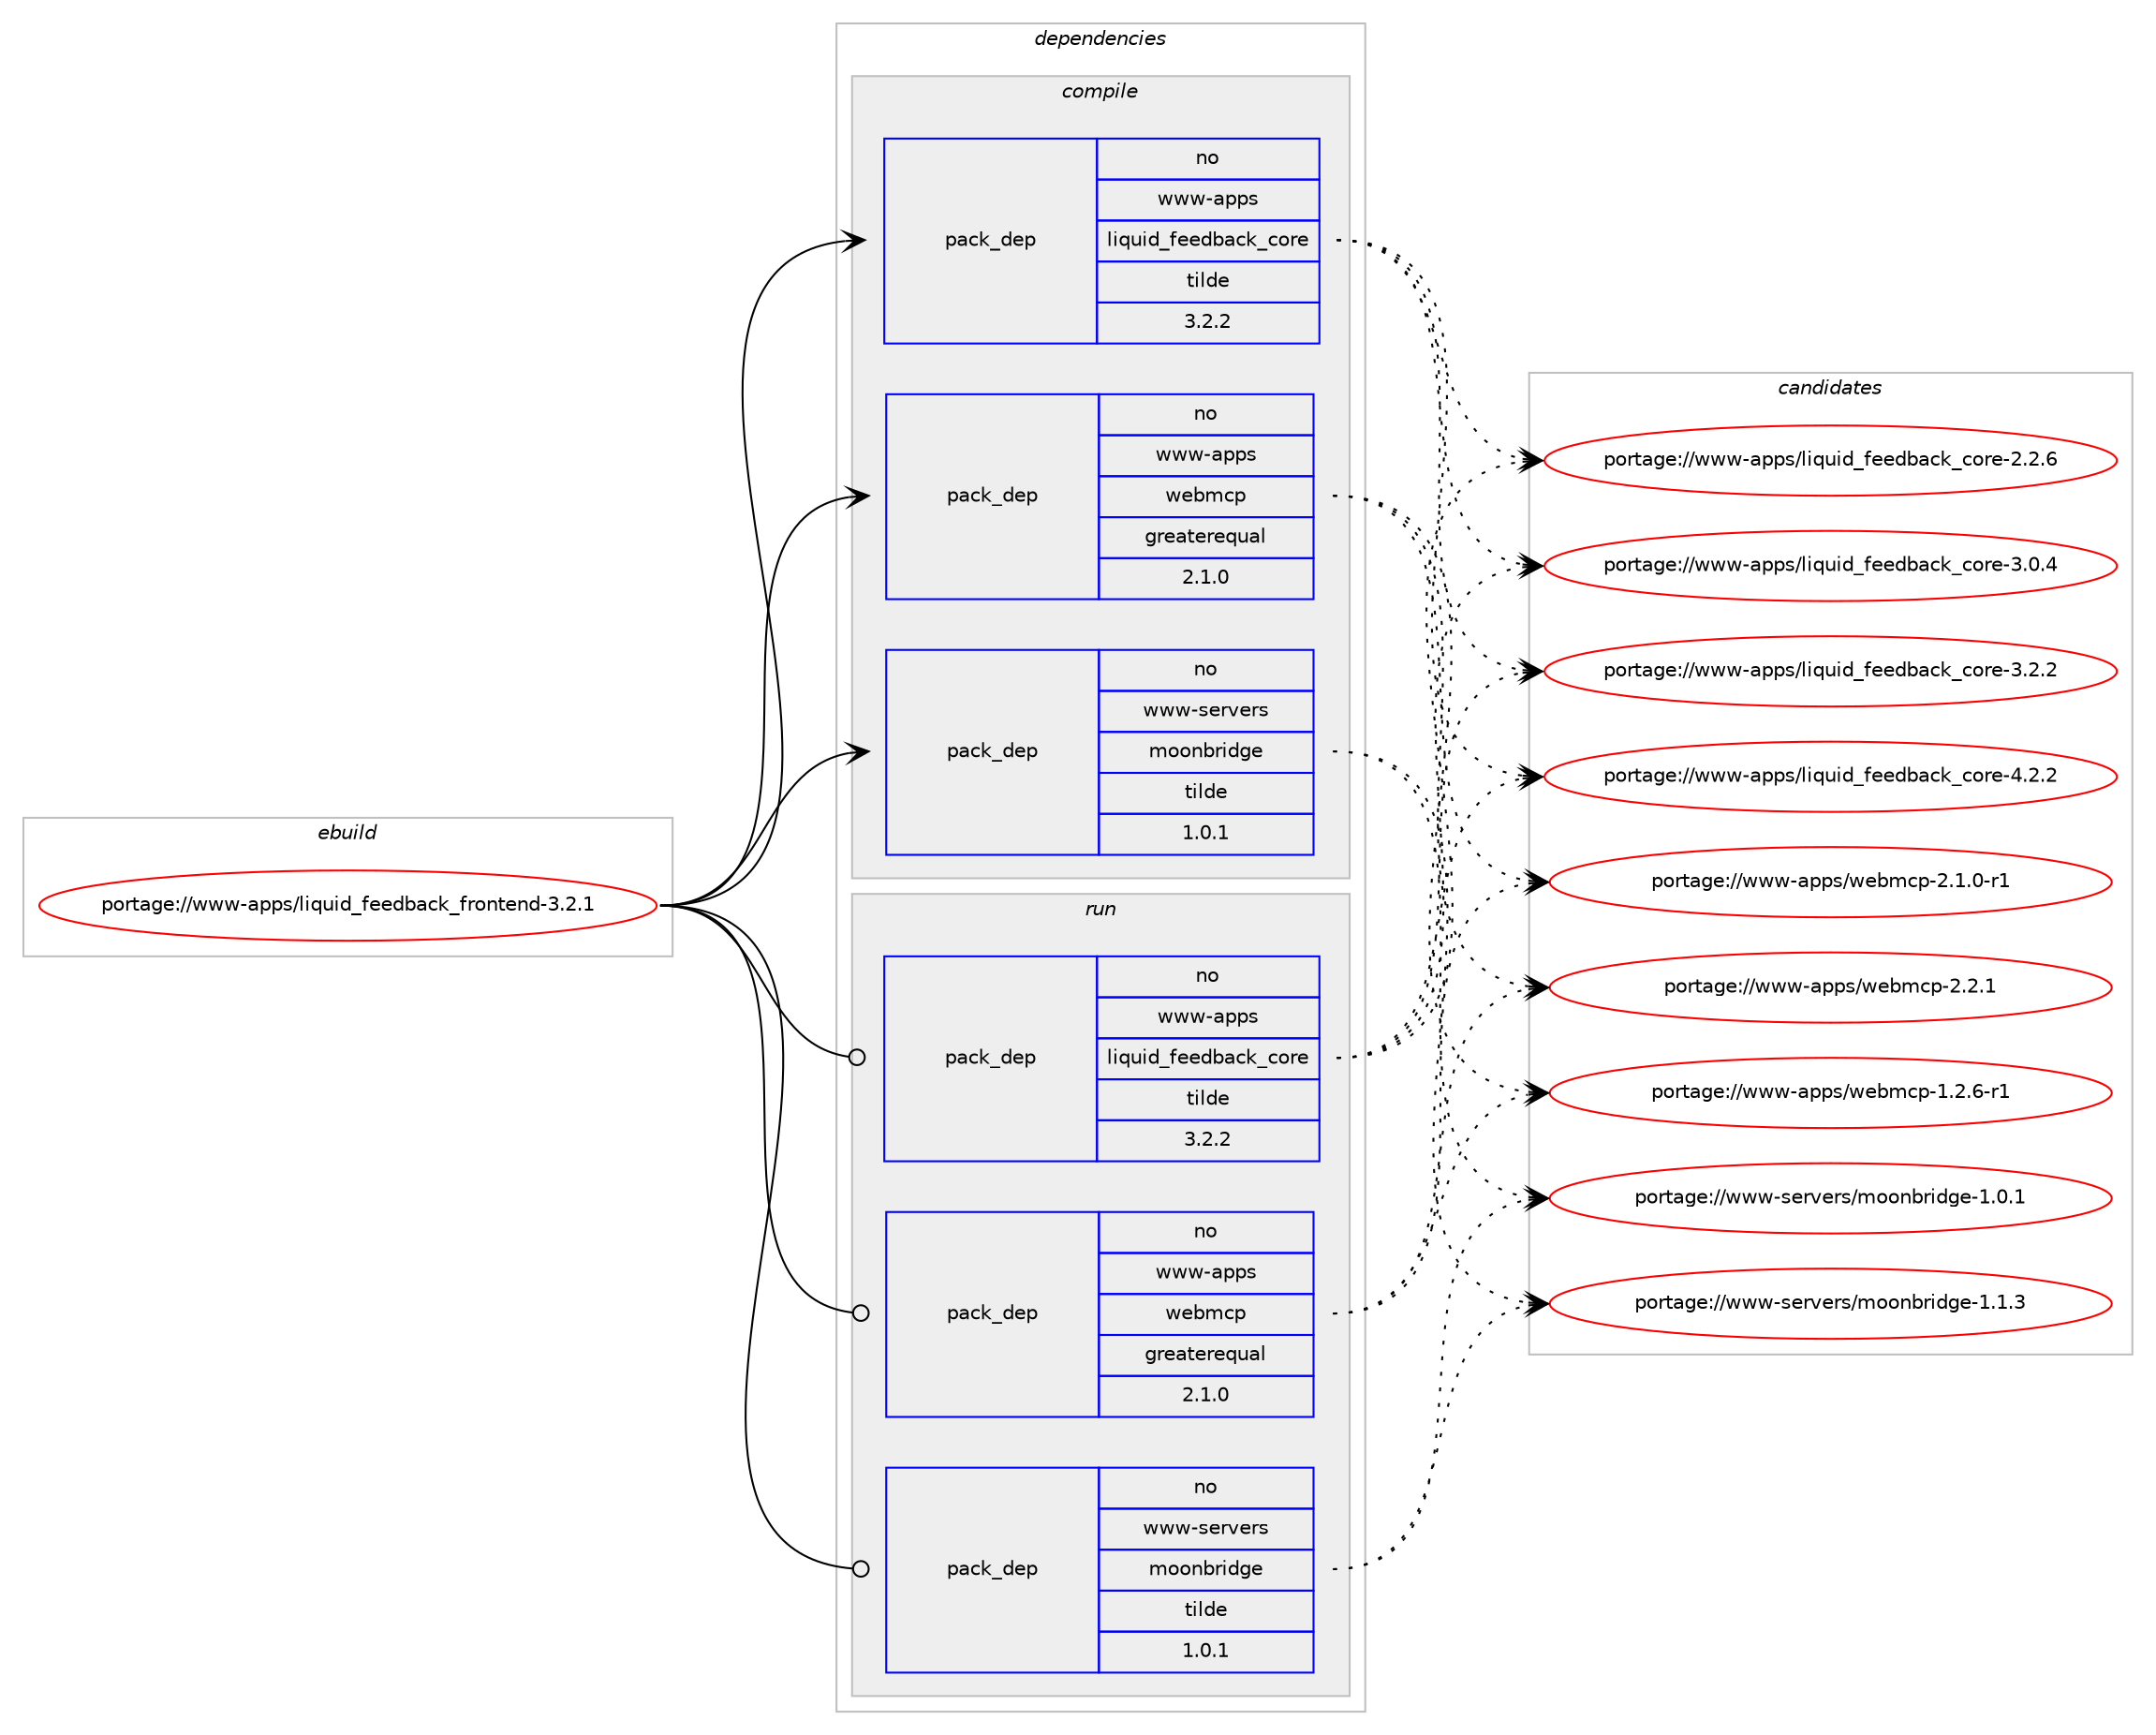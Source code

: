 digraph prolog {

# *************
# Graph options
# *************

newrank=true;
concentrate=true;
compound=true;
graph [rankdir=LR,fontname=Helvetica,fontsize=10,ranksep=1.5];#, ranksep=2.5, nodesep=0.2];
edge  [arrowhead=vee];
node  [fontname=Helvetica,fontsize=10];

# **********
# The ebuild
# **********

subgraph cluster_leftcol {
color=gray;
rank=same;
label=<<i>ebuild</i>>;
id [label="portage://www-apps/liquid_feedback_frontend-3.2.1", color=red, width=4, href="../www-apps/liquid_feedback_frontend-3.2.1.svg"];
}

# ****************
# The dependencies
# ****************

subgraph cluster_midcol {
color=gray;
label=<<i>dependencies</i>>;
subgraph cluster_compile {
fillcolor="#eeeeee";
style=filled;
label=<<i>compile</i>>;
# *** BEGIN UNKNOWN DEPENDENCY TYPE (TODO) ***
# id -> package_dependency(portage://www-apps/liquid_feedback_frontend-3.2.1,install,no,acct-user,apache,none,[,,],[],[])
# *** END UNKNOWN DEPENDENCY TYPE (TODO) ***

subgraph pack8555 {
dependency26006 [label=<<TABLE BORDER="0" CELLBORDER="1" CELLSPACING="0" CELLPADDING="4" WIDTH="220"><TR><TD ROWSPAN="6" CELLPADDING="30">pack_dep</TD></TR><TR><TD WIDTH="110">no</TD></TR><TR><TD>www-apps</TD></TR><TR><TD>liquid_feedback_core</TD></TR><TR><TD>tilde</TD></TR><TR><TD>3.2.2</TD></TR></TABLE>>, shape=none, color=blue];
}
id:e -> dependency26006:w [weight=20,style="solid",arrowhead="vee"];
subgraph pack8556 {
dependency26007 [label=<<TABLE BORDER="0" CELLBORDER="1" CELLSPACING="0" CELLPADDING="4" WIDTH="220"><TR><TD ROWSPAN="6" CELLPADDING="30">pack_dep</TD></TR><TR><TD WIDTH="110">no</TD></TR><TR><TD>www-apps</TD></TR><TR><TD>webmcp</TD></TR><TR><TD>greaterequal</TD></TR><TR><TD>2.1.0</TD></TR></TABLE>>, shape=none, color=blue];
}
id:e -> dependency26007:w [weight=20,style="solid",arrowhead="vee"];
subgraph pack8557 {
dependency26008 [label=<<TABLE BORDER="0" CELLBORDER="1" CELLSPACING="0" CELLPADDING="4" WIDTH="220"><TR><TD ROWSPAN="6" CELLPADDING="30">pack_dep</TD></TR><TR><TD WIDTH="110">no</TD></TR><TR><TD>www-servers</TD></TR><TR><TD>moonbridge</TD></TR><TR><TD>tilde</TD></TR><TR><TD>1.0.1</TD></TR></TABLE>>, shape=none, color=blue];
}
id:e -> dependency26008:w [weight=20,style="solid",arrowhead="vee"];
}
subgraph cluster_compileandrun {
fillcolor="#eeeeee";
style=filled;
label=<<i>compile and run</i>>;
}
subgraph cluster_run {
fillcolor="#eeeeee";
style=filled;
label=<<i>run</i>>;
# *** BEGIN UNKNOWN DEPENDENCY TYPE (TODO) ***
# id -> package_dependency(portage://www-apps/liquid_feedback_frontend-3.2.1,run,no,acct-user,apache,none,[,,],[],[])
# *** END UNKNOWN DEPENDENCY TYPE (TODO) ***

subgraph pack8558 {
dependency26009 [label=<<TABLE BORDER="0" CELLBORDER="1" CELLSPACING="0" CELLPADDING="4" WIDTH="220"><TR><TD ROWSPAN="6" CELLPADDING="30">pack_dep</TD></TR><TR><TD WIDTH="110">no</TD></TR><TR><TD>www-apps</TD></TR><TR><TD>liquid_feedback_core</TD></TR><TR><TD>tilde</TD></TR><TR><TD>3.2.2</TD></TR></TABLE>>, shape=none, color=blue];
}
id:e -> dependency26009:w [weight=20,style="solid",arrowhead="odot"];
subgraph pack8559 {
dependency26010 [label=<<TABLE BORDER="0" CELLBORDER="1" CELLSPACING="0" CELLPADDING="4" WIDTH="220"><TR><TD ROWSPAN="6" CELLPADDING="30">pack_dep</TD></TR><TR><TD WIDTH="110">no</TD></TR><TR><TD>www-apps</TD></TR><TR><TD>webmcp</TD></TR><TR><TD>greaterequal</TD></TR><TR><TD>2.1.0</TD></TR></TABLE>>, shape=none, color=blue];
}
id:e -> dependency26010:w [weight=20,style="solid",arrowhead="odot"];
subgraph pack8560 {
dependency26011 [label=<<TABLE BORDER="0" CELLBORDER="1" CELLSPACING="0" CELLPADDING="4" WIDTH="220"><TR><TD ROWSPAN="6" CELLPADDING="30">pack_dep</TD></TR><TR><TD WIDTH="110">no</TD></TR><TR><TD>www-servers</TD></TR><TR><TD>moonbridge</TD></TR><TR><TD>tilde</TD></TR><TR><TD>1.0.1</TD></TR></TABLE>>, shape=none, color=blue];
}
id:e -> dependency26011:w [weight=20,style="solid",arrowhead="odot"];
}
}

# **************
# The candidates
# **************

subgraph cluster_choices {
rank=same;
color=gray;
label=<<i>candidates</i>>;

subgraph choice8555 {
color=black;
nodesep=1;
choice119119119459711211211547108105113117105100951021011011009897991079599111114101455046504654 [label="portage://www-apps/liquid_feedback_core-2.2.6", color=red, width=4,href="../www-apps/liquid_feedback_core-2.2.6.svg"];
choice119119119459711211211547108105113117105100951021011011009897991079599111114101455146484652 [label="portage://www-apps/liquid_feedback_core-3.0.4", color=red, width=4,href="../www-apps/liquid_feedback_core-3.0.4.svg"];
choice119119119459711211211547108105113117105100951021011011009897991079599111114101455146504650 [label="portage://www-apps/liquid_feedback_core-3.2.2", color=red, width=4,href="../www-apps/liquid_feedback_core-3.2.2.svg"];
choice119119119459711211211547108105113117105100951021011011009897991079599111114101455246504650 [label="portage://www-apps/liquid_feedback_core-4.2.2", color=red, width=4,href="../www-apps/liquid_feedback_core-4.2.2.svg"];
dependency26006:e -> choice119119119459711211211547108105113117105100951021011011009897991079599111114101455046504654:w [style=dotted,weight="100"];
dependency26006:e -> choice119119119459711211211547108105113117105100951021011011009897991079599111114101455146484652:w [style=dotted,weight="100"];
dependency26006:e -> choice119119119459711211211547108105113117105100951021011011009897991079599111114101455146504650:w [style=dotted,weight="100"];
dependency26006:e -> choice119119119459711211211547108105113117105100951021011011009897991079599111114101455246504650:w [style=dotted,weight="100"];
}
subgraph choice8556 {
color=black;
nodesep=1;
choice11911911945971121121154711910198109991124549465046544511449 [label="portage://www-apps/webmcp-1.2.6-r1", color=red, width=4,href="../www-apps/webmcp-1.2.6-r1.svg"];
choice11911911945971121121154711910198109991124550464946484511449 [label="portage://www-apps/webmcp-2.1.0-r1", color=red, width=4,href="../www-apps/webmcp-2.1.0-r1.svg"];
choice1191191194597112112115471191019810999112455046504649 [label="portage://www-apps/webmcp-2.2.1", color=red, width=4,href="../www-apps/webmcp-2.2.1.svg"];
dependency26007:e -> choice11911911945971121121154711910198109991124549465046544511449:w [style=dotted,weight="100"];
dependency26007:e -> choice11911911945971121121154711910198109991124550464946484511449:w [style=dotted,weight="100"];
dependency26007:e -> choice1191191194597112112115471191019810999112455046504649:w [style=dotted,weight="100"];
}
subgraph choice8557 {
color=black;
nodesep=1;
choice119119119451151011141181011141154710911111111098114105100103101454946484649 [label="portage://www-servers/moonbridge-1.0.1", color=red, width=4,href="../www-servers/moonbridge-1.0.1.svg"];
choice119119119451151011141181011141154710911111111098114105100103101454946494651 [label="portage://www-servers/moonbridge-1.1.3", color=red, width=4,href="../www-servers/moonbridge-1.1.3.svg"];
dependency26008:e -> choice119119119451151011141181011141154710911111111098114105100103101454946484649:w [style=dotted,weight="100"];
dependency26008:e -> choice119119119451151011141181011141154710911111111098114105100103101454946494651:w [style=dotted,weight="100"];
}
subgraph choice8558 {
color=black;
nodesep=1;
choice119119119459711211211547108105113117105100951021011011009897991079599111114101455046504654 [label="portage://www-apps/liquid_feedback_core-2.2.6", color=red, width=4,href="../www-apps/liquid_feedback_core-2.2.6.svg"];
choice119119119459711211211547108105113117105100951021011011009897991079599111114101455146484652 [label="portage://www-apps/liquid_feedback_core-3.0.4", color=red, width=4,href="../www-apps/liquid_feedback_core-3.0.4.svg"];
choice119119119459711211211547108105113117105100951021011011009897991079599111114101455146504650 [label="portage://www-apps/liquid_feedback_core-3.2.2", color=red, width=4,href="../www-apps/liquid_feedback_core-3.2.2.svg"];
choice119119119459711211211547108105113117105100951021011011009897991079599111114101455246504650 [label="portage://www-apps/liquid_feedback_core-4.2.2", color=red, width=4,href="../www-apps/liquid_feedback_core-4.2.2.svg"];
dependency26009:e -> choice119119119459711211211547108105113117105100951021011011009897991079599111114101455046504654:w [style=dotted,weight="100"];
dependency26009:e -> choice119119119459711211211547108105113117105100951021011011009897991079599111114101455146484652:w [style=dotted,weight="100"];
dependency26009:e -> choice119119119459711211211547108105113117105100951021011011009897991079599111114101455146504650:w [style=dotted,weight="100"];
dependency26009:e -> choice119119119459711211211547108105113117105100951021011011009897991079599111114101455246504650:w [style=dotted,weight="100"];
}
subgraph choice8559 {
color=black;
nodesep=1;
choice11911911945971121121154711910198109991124549465046544511449 [label="portage://www-apps/webmcp-1.2.6-r1", color=red, width=4,href="../www-apps/webmcp-1.2.6-r1.svg"];
choice11911911945971121121154711910198109991124550464946484511449 [label="portage://www-apps/webmcp-2.1.0-r1", color=red, width=4,href="../www-apps/webmcp-2.1.0-r1.svg"];
choice1191191194597112112115471191019810999112455046504649 [label="portage://www-apps/webmcp-2.2.1", color=red, width=4,href="../www-apps/webmcp-2.2.1.svg"];
dependency26010:e -> choice11911911945971121121154711910198109991124549465046544511449:w [style=dotted,weight="100"];
dependency26010:e -> choice11911911945971121121154711910198109991124550464946484511449:w [style=dotted,weight="100"];
dependency26010:e -> choice1191191194597112112115471191019810999112455046504649:w [style=dotted,weight="100"];
}
subgraph choice8560 {
color=black;
nodesep=1;
choice119119119451151011141181011141154710911111111098114105100103101454946484649 [label="portage://www-servers/moonbridge-1.0.1", color=red, width=4,href="../www-servers/moonbridge-1.0.1.svg"];
choice119119119451151011141181011141154710911111111098114105100103101454946494651 [label="portage://www-servers/moonbridge-1.1.3", color=red, width=4,href="../www-servers/moonbridge-1.1.3.svg"];
dependency26011:e -> choice119119119451151011141181011141154710911111111098114105100103101454946484649:w [style=dotted,weight="100"];
dependency26011:e -> choice119119119451151011141181011141154710911111111098114105100103101454946494651:w [style=dotted,weight="100"];
}
}

}
